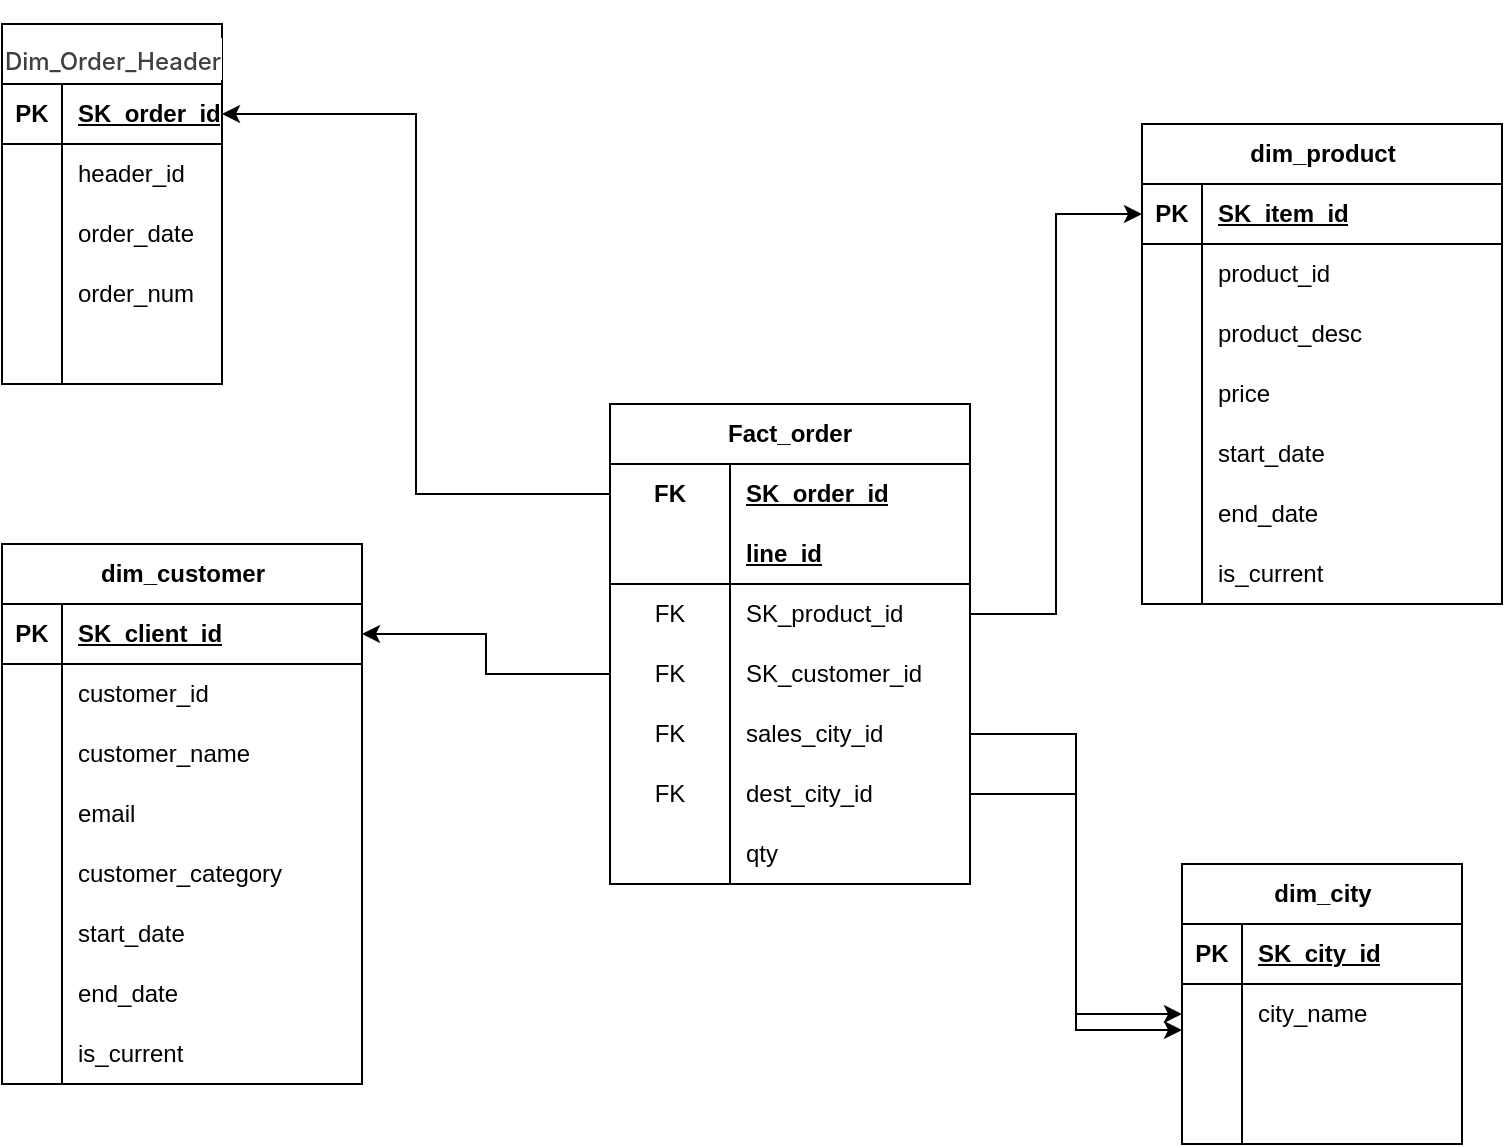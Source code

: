 <mxfile version="12.2.4" pages="1"><diagram name="Страница — 1" id="GwNbMa41fk0wD6k70dL-"><mxGraphModel dx="270" dy="273" grid="1" gridSize="10" guides="1" tooltips="1" connect="1" arrows="1" fold="1" page="1" pageScale="1" pageWidth="827" pageHeight="1169" math="0" shadow="0"><root><mxCell id="0"/><mxCell id="1" parent="0"/><mxCell id="CSHUo9KQhgvjponi_4F3-14" value="&lt;h3 style=&quot;font-weight: 500; line-height: 1.5; margin: 18.288px 0px 13.716px; color: rgb(64, 64, 64); font-family: quote-cjk-patch, Inter, system-ui, -apple-system, BlinkMacSystemFont, &amp;quot;Segoe UI&amp;quot;, Roboto, &amp;quot;Noto Sans&amp;quot;, Ubuntu, Cantarell, &amp;quot;Helvetica Neue&amp;quot;, Oxygen, &amp;quot;Open Sans&amp;quot;, sans-serif; text-align: start; text-wrap-mode: wrap; background-color: rgb(255, 255, 255);&quot;&gt;&lt;font style=&quot;font-size: 12px;&quot;&gt;Dim_Order_Header&lt;/font&gt;&lt;/h3&gt;" style="shape=table;startSize=30;container=1;collapsible=1;childLayout=tableLayout;fixedRows=1;rowLines=0;fontStyle=1;align=center;resizeLast=1;html=1;" parent="1" vertex="1"><mxGeometry x="20" y="20" width="110" height="180" as="geometry"/></mxCell><mxCell id="CSHUo9KQhgvjponi_4F3-15" value="" style="shape=tableRow;horizontal=0;startSize=0;swimlaneHead=0;swimlaneBody=0;fillColor=none;collapsible=0;dropTarget=0;points=[[0,0.5],[1,0.5]];portConstraint=eastwest;top=0;left=0;right=0;bottom=1;" parent="CSHUo9KQhgvjponi_4F3-14" vertex="1"><mxGeometry y="30" width="110" height="30" as="geometry"/></mxCell><mxCell id="CSHUo9KQhgvjponi_4F3-16" value="PK" style="shape=partialRectangle;connectable=0;fillColor=none;top=0;left=0;bottom=0;right=0;fontStyle=1;overflow=hidden;whiteSpace=wrap;html=1;" parent="CSHUo9KQhgvjponi_4F3-15" vertex="1"><mxGeometry width="30" height="30" as="geometry"><mxRectangle width="30" height="30" as="alternateBounds"/></mxGeometry></mxCell><mxCell id="CSHUo9KQhgvjponi_4F3-17" value="SK_order_id" style="shape=partialRectangle;connectable=0;fillColor=none;top=0;left=0;bottom=0;right=0;align=left;spacingLeft=6;fontStyle=5;overflow=hidden;whiteSpace=wrap;html=1;" parent="CSHUo9KQhgvjponi_4F3-15" vertex="1"><mxGeometry x="30" width="80" height="30" as="geometry"><mxRectangle width="80" height="30" as="alternateBounds"/></mxGeometry></mxCell><mxCell id="CSHUo9KQhgvjponi_4F3-18" value="" style="shape=tableRow;horizontal=0;startSize=0;swimlaneHead=0;swimlaneBody=0;fillColor=none;collapsible=0;dropTarget=0;points=[[0,0.5],[1,0.5]];portConstraint=eastwest;top=0;left=0;right=0;bottom=0;" parent="CSHUo9KQhgvjponi_4F3-14" vertex="1"><mxGeometry y="60" width="110" height="30" as="geometry"/></mxCell><mxCell id="CSHUo9KQhgvjponi_4F3-19" value="" style="shape=partialRectangle;connectable=0;fillColor=none;top=0;left=0;bottom=0;right=0;editable=1;overflow=hidden;whiteSpace=wrap;html=1;" parent="CSHUo9KQhgvjponi_4F3-18" vertex="1"><mxGeometry width="30" height="30" as="geometry"><mxRectangle width="30" height="30" as="alternateBounds"/></mxGeometry></mxCell><mxCell id="CSHUo9KQhgvjponi_4F3-20" value="header_id" style="shape=partialRectangle;connectable=0;fillColor=none;top=0;left=0;bottom=0;right=0;align=left;spacingLeft=6;overflow=hidden;whiteSpace=wrap;html=1;" parent="CSHUo9KQhgvjponi_4F3-18" vertex="1"><mxGeometry x="30" width="80" height="30" as="geometry"><mxRectangle width="80" height="30" as="alternateBounds"/></mxGeometry></mxCell><mxCell id="CSHUo9KQhgvjponi_4F3-21" value="" style="shape=tableRow;horizontal=0;startSize=0;swimlaneHead=0;swimlaneBody=0;fillColor=none;collapsible=0;dropTarget=0;points=[[0,0.5],[1,0.5]];portConstraint=eastwest;top=0;left=0;right=0;bottom=0;" parent="CSHUo9KQhgvjponi_4F3-14" vertex="1"><mxGeometry y="90" width="110" height="30" as="geometry"/></mxCell><mxCell id="CSHUo9KQhgvjponi_4F3-22" value="" style="shape=partialRectangle;connectable=0;fillColor=none;top=0;left=0;bottom=0;right=0;editable=1;overflow=hidden;whiteSpace=wrap;html=1;" parent="CSHUo9KQhgvjponi_4F3-21" vertex="1"><mxGeometry width="30" height="30" as="geometry"><mxRectangle width="30" height="30" as="alternateBounds"/></mxGeometry></mxCell><mxCell id="CSHUo9KQhgvjponi_4F3-23" value="order_date" style="shape=partialRectangle;connectable=0;fillColor=none;top=0;left=0;bottom=0;right=0;align=left;spacingLeft=6;overflow=hidden;whiteSpace=wrap;html=1;" parent="CSHUo9KQhgvjponi_4F3-21" vertex="1"><mxGeometry x="30" width="80" height="30" as="geometry"><mxRectangle width="80" height="30" as="alternateBounds"/></mxGeometry></mxCell><mxCell id="CSHUo9KQhgvjponi_4F3-24" value="" style="shape=tableRow;horizontal=0;startSize=0;swimlaneHead=0;swimlaneBody=0;fillColor=none;collapsible=0;dropTarget=0;points=[[0,0.5],[1,0.5]];portConstraint=eastwest;top=0;left=0;right=0;bottom=0;" parent="CSHUo9KQhgvjponi_4F3-14" vertex="1"><mxGeometry y="120" width="110" height="30" as="geometry"/></mxCell><mxCell id="CSHUo9KQhgvjponi_4F3-25" value="" style="shape=partialRectangle;connectable=0;fillColor=none;top=0;left=0;bottom=0;right=0;editable=1;overflow=hidden;whiteSpace=wrap;html=1;" parent="CSHUo9KQhgvjponi_4F3-24" vertex="1"><mxGeometry width="30" height="30" as="geometry"><mxRectangle width="30" height="30" as="alternateBounds"/></mxGeometry></mxCell><mxCell id="CSHUo9KQhgvjponi_4F3-26" value="order_num" style="shape=partialRectangle;connectable=0;fillColor=none;top=0;left=0;bottom=0;right=0;align=left;spacingLeft=6;overflow=hidden;whiteSpace=wrap;html=1;" parent="CSHUo9KQhgvjponi_4F3-24" vertex="1"><mxGeometry x="30" width="80" height="30" as="geometry"><mxRectangle width="80" height="30" as="alternateBounds"/></mxGeometry></mxCell><mxCell id="CSHUo9KQhgvjponi_4F3-79" value="" style="shape=tableRow;horizontal=0;startSize=0;swimlaneHead=0;swimlaneBody=0;fillColor=none;collapsible=0;dropTarget=0;points=[[0,0.5],[1,0.5]];portConstraint=eastwest;top=0;left=0;right=0;bottom=0;" parent="CSHUo9KQhgvjponi_4F3-14" vertex="1"><mxGeometry y="150" width="110" height="30" as="geometry"/></mxCell><mxCell id="CSHUo9KQhgvjponi_4F3-80" value="" style="shape=partialRectangle;connectable=0;fillColor=none;top=0;left=0;bottom=0;right=0;editable=1;overflow=hidden;whiteSpace=wrap;html=1;" parent="CSHUo9KQhgvjponi_4F3-79" vertex="1"><mxGeometry width="30" height="30" as="geometry"><mxRectangle width="30" height="30" as="alternateBounds"/></mxGeometry></mxCell><mxCell id="CSHUo9KQhgvjponi_4F3-81" value="" style="shape=partialRectangle;connectable=0;fillColor=none;top=0;left=0;bottom=0;right=0;align=left;spacingLeft=6;overflow=hidden;whiteSpace=wrap;html=1;" parent="CSHUo9KQhgvjponi_4F3-79" vertex="1"><mxGeometry x="30" width="80" height="30" as="geometry"><mxRectangle width="80" height="30" as="alternateBounds"/></mxGeometry></mxCell><mxCell id="CSHUo9KQhgvjponi_4F3-53" value="dim_city" style="shape=table;startSize=30;container=1;collapsible=1;childLayout=tableLayout;fixedRows=1;rowLines=0;fontStyle=1;align=center;resizeLast=1;html=1;" parent="1" vertex="1"><mxGeometry x="610" y="440" width="140" height="140" as="geometry"/></mxCell><mxCell id="CSHUo9KQhgvjponi_4F3-54" value="" style="shape=tableRow;horizontal=0;startSize=0;swimlaneHead=0;swimlaneBody=0;fillColor=none;collapsible=0;dropTarget=0;points=[[0,0.5],[1,0.5]];portConstraint=eastwest;top=0;left=0;right=0;bottom=1;" parent="CSHUo9KQhgvjponi_4F3-53" vertex="1"><mxGeometry y="30" width="140" height="30" as="geometry"/></mxCell><mxCell id="CSHUo9KQhgvjponi_4F3-55" value="PK" style="shape=partialRectangle;connectable=0;fillColor=none;top=0;left=0;bottom=0;right=0;fontStyle=1;overflow=hidden;whiteSpace=wrap;html=1;" parent="CSHUo9KQhgvjponi_4F3-54" vertex="1"><mxGeometry width="30" height="30" as="geometry"><mxRectangle width="30" height="30" as="alternateBounds"/></mxGeometry></mxCell><mxCell id="CSHUo9KQhgvjponi_4F3-56" value="SK_city_id" style="shape=partialRectangle;connectable=0;fillColor=none;top=0;left=0;bottom=0;right=0;align=left;spacingLeft=6;fontStyle=5;overflow=hidden;whiteSpace=wrap;html=1;" parent="CSHUo9KQhgvjponi_4F3-54" vertex="1"><mxGeometry x="30" width="110" height="30" as="geometry"><mxRectangle width="110" height="30" as="alternateBounds"/></mxGeometry></mxCell><mxCell id="CSHUo9KQhgvjponi_4F3-57" value="" style="shape=tableRow;horizontal=0;startSize=0;swimlaneHead=0;swimlaneBody=0;fillColor=none;collapsible=0;dropTarget=0;points=[[0,0.5],[1,0.5]];portConstraint=eastwest;top=0;left=0;right=0;bottom=0;" parent="CSHUo9KQhgvjponi_4F3-53" vertex="1"><mxGeometry y="60" width="140" height="30" as="geometry"/></mxCell><mxCell id="CSHUo9KQhgvjponi_4F3-58" value="" style="shape=partialRectangle;connectable=0;fillColor=none;top=0;left=0;bottom=0;right=0;editable=1;overflow=hidden;whiteSpace=wrap;html=1;" parent="CSHUo9KQhgvjponi_4F3-57" vertex="1"><mxGeometry width="30" height="30" as="geometry"><mxRectangle width="30" height="30" as="alternateBounds"/></mxGeometry></mxCell><mxCell id="CSHUo9KQhgvjponi_4F3-59" value="city_name" style="shape=partialRectangle;connectable=0;fillColor=none;top=0;left=0;bottom=0;right=0;align=left;spacingLeft=6;overflow=hidden;whiteSpace=wrap;html=1;" parent="CSHUo9KQhgvjponi_4F3-57" vertex="1"><mxGeometry x="30" width="110" height="30" as="geometry"><mxRectangle width="110" height="30" as="alternateBounds"/></mxGeometry></mxCell><mxCell id="CSHUo9KQhgvjponi_4F3-60" value="" style="shape=tableRow;horizontal=0;startSize=0;swimlaneHead=0;swimlaneBody=0;fillColor=none;collapsible=0;dropTarget=0;points=[[0,0.5],[1,0.5]];portConstraint=eastwest;top=0;left=0;right=0;bottom=0;" parent="CSHUo9KQhgvjponi_4F3-53" vertex="1"><mxGeometry y="90" width="140" height="30" as="geometry"/></mxCell><mxCell id="CSHUo9KQhgvjponi_4F3-61" value="" style="shape=partialRectangle;connectable=0;fillColor=none;top=0;left=0;bottom=0;right=0;editable=1;overflow=hidden;whiteSpace=wrap;html=1;" parent="CSHUo9KQhgvjponi_4F3-60" vertex="1"><mxGeometry width="30" height="30" as="geometry"><mxRectangle width="30" height="30" as="alternateBounds"/></mxGeometry></mxCell><mxCell id="CSHUo9KQhgvjponi_4F3-62" value="" style="shape=partialRectangle;connectable=0;fillColor=none;top=0;left=0;bottom=0;right=0;align=left;spacingLeft=6;overflow=hidden;whiteSpace=wrap;html=1;" parent="CSHUo9KQhgvjponi_4F3-60" vertex="1"><mxGeometry x="30" width="110" height="30" as="geometry"><mxRectangle width="110" height="30" as="alternateBounds"/></mxGeometry></mxCell><mxCell id="CSHUo9KQhgvjponi_4F3-63" value="" style="shape=tableRow;horizontal=0;startSize=0;swimlaneHead=0;swimlaneBody=0;fillColor=none;collapsible=0;dropTarget=0;points=[[0,0.5],[1,0.5]];portConstraint=eastwest;top=0;left=0;right=0;bottom=0;" parent="CSHUo9KQhgvjponi_4F3-53" vertex="1"><mxGeometry y="120" width="140" height="20" as="geometry"/></mxCell><mxCell id="CSHUo9KQhgvjponi_4F3-64" value="" style="shape=partialRectangle;connectable=0;fillColor=none;top=0;left=0;bottom=0;right=0;editable=1;overflow=hidden;whiteSpace=wrap;html=1;" parent="CSHUo9KQhgvjponi_4F3-63" vertex="1"><mxGeometry width="30" height="20" as="geometry"><mxRectangle width="30" height="20" as="alternateBounds"/></mxGeometry></mxCell><mxCell id="CSHUo9KQhgvjponi_4F3-65" value="" style="shape=partialRectangle;connectable=0;fillColor=none;top=0;left=0;bottom=0;right=0;align=left;spacingLeft=6;overflow=hidden;whiteSpace=wrap;html=1;" parent="CSHUo9KQhgvjponi_4F3-63" vertex="1"><mxGeometry x="30" width="110" height="20" as="geometry"><mxRectangle width="110" height="20" as="alternateBounds"/></mxGeometry></mxCell><mxCell id="CSHUo9KQhgvjponi_4F3-66" value="dim_customer" style="shape=table;startSize=30;container=1;collapsible=1;childLayout=tableLayout;fixedRows=1;rowLines=0;fontStyle=1;align=center;resizeLast=1;html=1;" parent="1" vertex="1"><mxGeometry x="20" y="280" width="180" height="270" as="geometry"/></mxCell><mxCell id="CSHUo9KQhgvjponi_4F3-67" value="" style="shape=tableRow;horizontal=0;startSize=0;swimlaneHead=0;swimlaneBody=0;fillColor=none;collapsible=0;dropTarget=0;points=[[0,0.5],[1,0.5]];portConstraint=eastwest;top=0;left=0;right=0;bottom=1;" parent="CSHUo9KQhgvjponi_4F3-66" vertex="1"><mxGeometry y="30" width="180" height="30" as="geometry"/></mxCell><mxCell id="CSHUo9KQhgvjponi_4F3-68" value="PK" style="shape=partialRectangle;connectable=0;fillColor=none;top=0;left=0;bottom=0;right=0;fontStyle=1;overflow=hidden;whiteSpace=wrap;html=1;" parent="CSHUo9KQhgvjponi_4F3-67" vertex="1"><mxGeometry width="30" height="30" as="geometry"><mxRectangle width="30" height="30" as="alternateBounds"/></mxGeometry></mxCell><mxCell id="CSHUo9KQhgvjponi_4F3-69" value="SK_client_id" style="shape=partialRectangle;connectable=0;fillColor=none;top=0;left=0;bottom=0;right=0;align=left;spacingLeft=6;fontStyle=5;overflow=hidden;whiteSpace=wrap;html=1;" parent="CSHUo9KQhgvjponi_4F3-67" vertex="1"><mxGeometry x="30" width="150" height="30" as="geometry"><mxRectangle width="150" height="30" as="alternateBounds"/></mxGeometry></mxCell><mxCell id="CSHUo9KQhgvjponi_4F3-70" value="" style="shape=tableRow;horizontal=0;startSize=0;swimlaneHead=0;swimlaneBody=0;fillColor=none;collapsible=0;dropTarget=0;points=[[0,0.5],[1,0.5]];portConstraint=eastwest;top=0;left=0;right=0;bottom=0;" parent="CSHUo9KQhgvjponi_4F3-66" vertex="1"><mxGeometry y="60" width="180" height="30" as="geometry"/></mxCell><mxCell id="CSHUo9KQhgvjponi_4F3-71" value="" style="shape=partialRectangle;connectable=0;fillColor=none;top=0;left=0;bottom=0;right=0;editable=1;overflow=hidden;whiteSpace=wrap;html=1;" parent="CSHUo9KQhgvjponi_4F3-70" vertex="1"><mxGeometry width="30" height="30" as="geometry"><mxRectangle width="30" height="30" as="alternateBounds"/></mxGeometry></mxCell><mxCell id="CSHUo9KQhgvjponi_4F3-72" value="customer_id" style="shape=partialRectangle;connectable=0;fillColor=none;top=0;left=0;bottom=0;right=0;align=left;spacingLeft=6;overflow=hidden;whiteSpace=wrap;html=1;" parent="CSHUo9KQhgvjponi_4F3-70" vertex="1"><mxGeometry x="30" width="150" height="30" as="geometry"><mxRectangle width="150" height="30" as="alternateBounds"/></mxGeometry></mxCell><mxCell id="CSHUo9KQhgvjponi_4F3-73" value="" style="shape=tableRow;horizontal=0;startSize=0;swimlaneHead=0;swimlaneBody=0;fillColor=none;collapsible=0;dropTarget=0;points=[[0,0.5],[1,0.5]];portConstraint=eastwest;top=0;left=0;right=0;bottom=0;" parent="CSHUo9KQhgvjponi_4F3-66" vertex="1"><mxGeometry y="90" width="180" height="30" as="geometry"/></mxCell><mxCell id="CSHUo9KQhgvjponi_4F3-74" value="" style="shape=partialRectangle;connectable=0;fillColor=none;top=0;left=0;bottom=0;right=0;editable=1;overflow=hidden;whiteSpace=wrap;html=1;" parent="CSHUo9KQhgvjponi_4F3-73" vertex="1"><mxGeometry width="30" height="30" as="geometry"><mxRectangle width="30" height="30" as="alternateBounds"/></mxGeometry></mxCell><mxCell id="CSHUo9KQhgvjponi_4F3-75" value="customer_name" style="shape=partialRectangle;connectable=0;fillColor=none;top=0;left=0;bottom=0;right=0;align=left;spacingLeft=6;overflow=hidden;whiteSpace=wrap;html=1;" parent="CSHUo9KQhgvjponi_4F3-73" vertex="1"><mxGeometry x="30" width="150" height="30" as="geometry"><mxRectangle width="150" height="30" as="alternateBounds"/></mxGeometry></mxCell><mxCell id="CSHUo9KQhgvjponi_4F3-76" value="" style="shape=tableRow;horizontal=0;startSize=0;swimlaneHead=0;swimlaneBody=0;fillColor=none;collapsible=0;dropTarget=0;points=[[0,0.5],[1,0.5]];portConstraint=eastwest;top=0;left=0;right=0;bottom=0;" parent="CSHUo9KQhgvjponi_4F3-66" vertex="1"><mxGeometry y="120" width="180" height="30" as="geometry"/></mxCell><mxCell id="CSHUo9KQhgvjponi_4F3-77" value="" style="shape=partialRectangle;connectable=0;fillColor=none;top=0;left=0;bottom=0;right=0;editable=1;overflow=hidden;whiteSpace=wrap;html=1;" parent="CSHUo9KQhgvjponi_4F3-76" vertex="1"><mxGeometry width="30" height="30" as="geometry"><mxRectangle width="30" height="30" as="alternateBounds"/></mxGeometry></mxCell><mxCell id="CSHUo9KQhgvjponi_4F3-78" value="email" style="shape=partialRectangle;connectable=0;fillColor=none;top=0;left=0;bottom=0;right=0;align=left;spacingLeft=6;overflow=hidden;whiteSpace=wrap;html=1;" parent="CSHUo9KQhgvjponi_4F3-76" vertex="1"><mxGeometry x="30" width="150" height="30" as="geometry"><mxRectangle width="150" height="30" as="alternateBounds"/></mxGeometry></mxCell><mxCell id="CSHUo9KQhgvjponi_4F3-86" value="" style="shape=tableRow;horizontal=0;startSize=0;swimlaneHead=0;swimlaneBody=0;fillColor=none;collapsible=0;dropTarget=0;points=[[0,0.5],[1,0.5]];portConstraint=eastwest;top=0;left=0;right=0;bottom=0;" parent="CSHUo9KQhgvjponi_4F3-66" vertex="1"><mxGeometry y="150" width="180" height="30" as="geometry"/></mxCell><mxCell id="CSHUo9KQhgvjponi_4F3-87" value="" style="shape=partialRectangle;connectable=0;fillColor=none;top=0;left=0;bottom=0;right=0;editable=1;overflow=hidden;whiteSpace=wrap;html=1;" parent="CSHUo9KQhgvjponi_4F3-86" vertex="1"><mxGeometry width="30" height="30" as="geometry"><mxRectangle width="30" height="30" as="alternateBounds"/></mxGeometry></mxCell><mxCell id="CSHUo9KQhgvjponi_4F3-88" value="customer_category" style="shape=partialRectangle;connectable=0;fillColor=none;top=0;left=0;bottom=0;right=0;align=left;spacingLeft=6;overflow=hidden;whiteSpace=wrap;html=1;" parent="CSHUo9KQhgvjponi_4F3-86" vertex="1"><mxGeometry x="30" width="150" height="30" as="geometry"><mxRectangle width="150" height="30" as="alternateBounds"/></mxGeometry></mxCell><mxCell id="CSHUo9KQhgvjponi_4F3-89" value="" style="shape=tableRow;horizontal=0;startSize=0;swimlaneHead=0;swimlaneBody=0;fillColor=none;collapsible=0;dropTarget=0;points=[[0,0.5],[1,0.5]];portConstraint=eastwest;top=0;left=0;right=0;bottom=0;" parent="CSHUo9KQhgvjponi_4F3-66" vertex="1"><mxGeometry y="180" width="180" height="30" as="geometry"/></mxCell><mxCell id="CSHUo9KQhgvjponi_4F3-90" value="" style="shape=partialRectangle;connectable=0;fillColor=none;top=0;left=0;bottom=0;right=0;editable=1;overflow=hidden;whiteSpace=wrap;html=1;" parent="CSHUo9KQhgvjponi_4F3-89" vertex="1"><mxGeometry width="30" height="30" as="geometry"><mxRectangle width="30" height="30" as="alternateBounds"/></mxGeometry></mxCell><mxCell id="CSHUo9KQhgvjponi_4F3-91" value="start_date" style="shape=partialRectangle;connectable=0;fillColor=none;top=0;left=0;bottom=0;right=0;align=left;spacingLeft=6;overflow=hidden;whiteSpace=wrap;html=1;" parent="CSHUo9KQhgvjponi_4F3-89" vertex="1"><mxGeometry x="30" width="150" height="30" as="geometry"><mxRectangle width="150" height="30" as="alternateBounds"/></mxGeometry></mxCell><mxCell id="CSHUo9KQhgvjponi_4F3-92" value="" style="shape=tableRow;horizontal=0;startSize=0;swimlaneHead=0;swimlaneBody=0;fillColor=none;collapsible=0;dropTarget=0;points=[[0,0.5],[1,0.5]];portConstraint=eastwest;top=0;left=0;right=0;bottom=0;" parent="CSHUo9KQhgvjponi_4F3-66" vertex="1"><mxGeometry y="210" width="180" height="30" as="geometry"/></mxCell><mxCell id="CSHUo9KQhgvjponi_4F3-93" value="" style="shape=partialRectangle;connectable=0;fillColor=none;top=0;left=0;bottom=0;right=0;editable=1;overflow=hidden;whiteSpace=wrap;html=1;" parent="CSHUo9KQhgvjponi_4F3-92" vertex="1"><mxGeometry width="30" height="30" as="geometry"><mxRectangle width="30" height="30" as="alternateBounds"/></mxGeometry></mxCell><mxCell id="CSHUo9KQhgvjponi_4F3-94" value="end_date" style="shape=partialRectangle;connectable=0;fillColor=none;top=0;left=0;bottom=0;right=0;align=left;spacingLeft=6;overflow=hidden;whiteSpace=wrap;html=1;" parent="CSHUo9KQhgvjponi_4F3-92" vertex="1"><mxGeometry x="30" width="150" height="30" as="geometry"><mxRectangle width="150" height="30" as="alternateBounds"/></mxGeometry></mxCell><mxCell id="CSHUo9KQhgvjponi_4F3-98" value="" style="shape=tableRow;horizontal=0;startSize=0;swimlaneHead=0;swimlaneBody=0;fillColor=none;collapsible=0;dropTarget=0;points=[[0,0.5],[1,0.5]];portConstraint=eastwest;top=0;left=0;right=0;bottom=0;" parent="CSHUo9KQhgvjponi_4F3-66" vertex="1"><mxGeometry y="240" width="180" height="30" as="geometry"/></mxCell><mxCell id="CSHUo9KQhgvjponi_4F3-99" value="" style="shape=partialRectangle;connectable=0;fillColor=none;top=0;left=0;bottom=0;right=0;editable=1;overflow=hidden;whiteSpace=wrap;html=1;" parent="CSHUo9KQhgvjponi_4F3-98" vertex="1"><mxGeometry width="30" height="30" as="geometry"><mxRectangle width="30" height="30" as="alternateBounds"/></mxGeometry></mxCell><mxCell id="CSHUo9KQhgvjponi_4F3-100" value="is_current" style="shape=partialRectangle;connectable=0;fillColor=none;top=0;left=0;bottom=0;right=0;align=left;spacingLeft=6;overflow=hidden;whiteSpace=wrap;html=1;" parent="CSHUo9KQhgvjponi_4F3-98" vertex="1"><mxGeometry x="30" width="150" height="30" as="geometry"><mxRectangle width="150" height="30" as="alternateBounds"/></mxGeometry></mxCell><mxCell id="CSHUo9KQhgvjponi_4F3-104" value="Fact_order" style="shape=table;startSize=30;container=1;collapsible=1;childLayout=tableLayout;fixedRows=1;rowLines=0;fontStyle=1;align=center;resizeLast=1;html=1;whiteSpace=wrap;" parent="1" vertex="1"><mxGeometry x="324" y="210" width="180" height="240" as="geometry"/></mxCell><mxCell id="CSHUo9KQhgvjponi_4F3-105" value="" style="shape=tableRow;horizontal=0;startSize=0;swimlaneHead=0;swimlaneBody=0;fillColor=none;collapsible=0;dropTarget=0;points=[[0,0.5],[1,0.5]];portConstraint=eastwest;top=0;left=0;right=0;bottom=0;html=1;" parent="CSHUo9KQhgvjponi_4F3-104" vertex="1"><mxGeometry y="30" width="180" height="30" as="geometry"/></mxCell><mxCell id="CSHUo9KQhgvjponi_4F3-106" value="FK" style="shape=partialRectangle;connectable=0;fillColor=none;top=0;left=0;bottom=0;right=0;fontStyle=1;overflow=hidden;html=1;whiteSpace=wrap;" parent="CSHUo9KQhgvjponi_4F3-105" vertex="1"><mxGeometry width="60" height="30" as="geometry"><mxRectangle width="60" height="30" as="alternateBounds"/></mxGeometry></mxCell><mxCell id="CSHUo9KQhgvjponi_4F3-107" value="SK_order_id" style="shape=partialRectangle;connectable=0;fillColor=none;top=0;left=0;bottom=0;right=0;align=left;spacingLeft=6;fontStyle=5;overflow=hidden;html=1;whiteSpace=wrap;" parent="CSHUo9KQhgvjponi_4F3-105" vertex="1"><mxGeometry x="60" width="120" height="30" as="geometry"><mxRectangle width="120" height="30" as="alternateBounds"/></mxGeometry></mxCell><mxCell id="CSHUo9KQhgvjponi_4F3-108" value="" style="shape=tableRow;horizontal=0;startSize=0;swimlaneHead=0;swimlaneBody=0;fillColor=none;collapsible=0;dropTarget=0;points=[[0,0.5],[1,0.5]];portConstraint=eastwest;top=0;left=0;right=0;bottom=1;html=1;" parent="CSHUo9KQhgvjponi_4F3-104" vertex="1"><mxGeometry y="60" width="180" height="30" as="geometry"/></mxCell><mxCell id="CSHUo9KQhgvjponi_4F3-109" value="" style="shape=partialRectangle;connectable=0;fillColor=none;top=0;left=0;bottom=0;right=0;fontStyle=1;overflow=hidden;html=1;whiteSpace=wrap;" parent="CSHUo9KQhgvjponi_4F3-108" vertex="1"><mxGeometry width="60" height="30" as="geometry"><mxRectangle width="60" height="30" as="alternateBounds"/></mxGeometry></mxCell><mxCell id="CSHUo9KQhgvjponi_4F3-110" value="line_id" style="shape=partialRectangle;connectable=0;fillColor=none;top=0;left=0;bottom=0;right=0;align=left;spacingLeft=6;fontStyle=5;overflow=hidden;html=1;whiteSpace=wrap;" parent="CSHUo9KQhgvjponi_4F3-108" vertex="1"><mxGeometry x="60" width="120" height="30" as="geometry"><mxRectangle width="120" height="30" as="alternateBounds"/></mxGeometry></mxCell><mxCell id="CSHUo9KQhgvjponi_4F3-111" value="" style="shape=tableRow;horizontal=0;startSize=0;swimlaneHead=0;swimlaneBody=0;fillColor=none;collapsible=0;dropTarget=0;points=[[0,0.5],[1,0.5]];portConstraint=eastwest;top=0;left=0;right=0;bottom=0;html=1;" parent="CSHUo9KQhgvjponi_4F3-104" vertex="1"><mxGeometry y="90" width="180" height="30" as="geometry"/></mxCell><mxCell id="CSHUo9KQhgvjponi_4F3-112" value="FK" style="shape=partialRectangle;connectable=0;fillColor=none;top=0;left=0;bottom=0;right=0;editable=1;overflow=hidden;html=1;whiteSpace=wrap;" parent="CSHUo9KQhgvjponi_4F3-111" vertex="1"><mxGeometry width="60" height="30" as="geometry"><mxRectangle width="60" height="30" as="alternateBounds"/></mxGeometry></mxCell><mxCell id="CSHUo9KQhgvjponi_4F3-113" value="SK_product_id" style="shape=partialRectangle;connectable=0;fillColor=none;top=0;left=0;bottom=0;right=0;align=left;spacingLeft=6;overflow=hidden;html=1;whiteSpace=wrap;" parent="CSHUo9KQhgvjponi_4F3-111" vertex="1"><mxGeometry x="60" width="120" height="30" as="geometry"><mxRectangle width="120" height="30" as="alternateBounds"/></mxGeometry></mxCell><mxCell id="CSHUo9KQhgvjponi_4F3-114" value="" style="shape=tableRow;horizontal=0;startSize=0;swimlaneHead=0;swimlaneBody=0;fillColor=none;collapsible=0;dropTarget=0;points=[[0,0.5],[1,0.5]];portConstraint=eastwest;top=0;left=0;right=0;bottom=0;html=1;" parent="CSHUo9KQhgvjponi_4F3-104" vertex="1"><mxGeometry y="120" width="180" height="30" as="geometry"/></mxCell><mxCell id="CSHUo9KQhgvjponi_4F3-115" value="FK" style="shape=partialRectangle;connectable=0;fillColor=none;top=0;left=0;bottom=0;right=0;editable=1;overflow=hidden;html=1;whiteSpace=wrap;" parent="CSHUo9KQhgvjponi_4F3-114" vertex="1"><mxGeometry width="60" height="30" as="geometry"><mxRectangle width="60" height="30" as="alternateBounds"/></mxGeometry></mxCell><mxCell id="CSHUo9KQhgvjponi_4F3-116" value="SK_customer_id" style="shape=partialRectangle;connectable=0;fillColor=none;top=0;left=0;bottom=0;right=0;align=left;spacingLeft=6;overflow=hidden;html=1;whiteSpace=wrap;" parent="CSHUo9KQhgvjponi_4F3-114" vertex="1"><mxGeometry x="60" width="120" height="30" as="geometry"><mxRectangle width="120" height="30" as="alternateBounds"/></mxGeometry></mxCell><mxCell id="CSHUo9KQhgvjponi_4F3-117" value="" style="shape=tableRow;horizontal=0;startSize=0;swimlaneHead=0;swimlaneBody=0;fillColor=none;collapsible=0;dropTarget=0;points=[[0,0.5],[1,0.5]];portConstraint=eastwest;top=0;left=0;right=0;bottom=0;html=1;" parent="CSHUo9KQhgvjponi_4F3-104" vertex="1"><mxGeometry y="150" width="180" height="30" as="geometry"/></mxCell><mxCell id="CSHUo9KQhgvjponi_4F3-118" value="FK" style="shape=partialRectangle;connectable=0;fillColor=none;top=0;left=0;bottom=0;right=0;editable=1;overflow=hidden;html=1;whiteSpace=wrap;" parent="CSHUo9KQhgvjponi_4F3-117" vertex="1"><mxGeometry width="60" height="30" as="geometry"><mxRectangle width="60" height="30" as="alternateBounds"/></mxGeometry></mxCell><mxCell id="CSHUo9KQhgvjponi_4F3-119" value="sales_city_id" style="shape=partialRectangle;connectable=0;fillColor=none;top=0;left=0;bottom=0;right=0;align=left;spacingLeft=6;overflow=hidden;html=1;whiteSpace=wrap;" parent="CSHUo9KQhgvjponi_4F3-117" vertex="1"><mxGeometry x="60" width="120" height="30" as="geometry"><mxRectangle width="120" height="30" as="alternateBounds"/></mxGeometry></mxCell><mxCell id="CSHUo9KQhgvjponi_4F3-136" value="" style="shape=tableRow;horizontal=0;startSize=0;swimlaneHead=0;swimlaneBody=0;fillColor=none;collapsible=0;dropTarget=0;points=[[0,0.5],[1,0.5]];portConstraint=eastwest;top=0;left=0;right=0;bottom=0;html=1;" parent="CSHUo9KQhgvjponi_4F3-104" vertex="1"><mxGeometry y="180" width="180" height="30" as="geometry"/></mxCell><mxCell id="CSHUo9KQhgvjponi_4F3-137" value="FK" style="shape=partialRectangle;connectable=0;fillColor=none;top=0;left=0;bottom=0;right=0;editable=1;overflow=hidden;html=1;whiteSpace=wrap;" parent="CSHUo9KQhgvjponi_4F3-136" vertex="1"><mxGeometry width="60" height="30" as="geometry"><mxRectangle width="60" height="30" as="alternateBounds"/></mxGeometry></mxCell><mxCell id="CSHUo9KQhgvjponi_4F3-138" value="dest_city_id" style="shape=partialRectangle;connectable=0;fillColor=none;top=0;left=0;bottom=0;right=0;align=left;spacingLeft=6;overflow=hidden;html=1;whiteSpace=wrap;" parent="CSHUo9KQhgvjponi_4F3-136" vertex="1"><mxGeometry x="60" width="120" height="30" as="geometry"><mxRectangle width="120" height="30" as="alternateBounds"/></mxGeometry></mxCell><mxCell id="CSHUo9KQhgvjponi_4F3-139" value="" style="shape=tableRow;horizontal=0;startSize=0;swimlaneHead=0;swimlaneBody=0;fillColor=none;collapsible=0;dropTarget=0;points=[[0,0.5],[1,0.5]];portConstraint=eastwest;top=0;left=0;right=0;bottom=0;html=1;" parent="CSHUo9KQhgvjponi_4F3-104" vertex="1"><mxGeometry y="210" width="180" height="30" as="geometry"/></mxCell><mxCell id="CSHUo9KQhgvjponi_4F3-140" value="" style="shape=partialRectangle;connectable=0;fillColor=none;top=0;left=0;bottom=0;right=0;editable=1;overflow=hidden;html=1;whiteSpace=wrap;" parent="CSHUo9KQhgvjponi_4F3-139" vertex="1"><mxGeometry width="60" height="30" as="geometry"><mxRectangle width="60" height="30" as="alternateBounds"/></mxGeometry></mxCell><mxCell id="CSHUo9KQhgvjponi_4F3-141" value="qty" style="shape=partialRectangle;connectable=0;fillColor=none;top=0;left=0;bottom=0;right=0;align=left;spacingLeft=6;overflow=hidden;html=1;whiteSpace=wrap;" parent="CSHUo9KQhgvjponi_4F3-139" vertex="1"><mxGeometry x="60" width="120" height="30" as="geometry"><mxRectangle width="120" height="30" as="alternateBounds"/></mxGeometry></mxCell><mxCell id="CSHUo9KQhgvjponi_4F3-40" value="dim_product" style="shape=table;startSize=30;container=1;collapsible=1;childLayout=tableLayout;fixedRows=1;rowLines=0;fontStyle=1;align=center;resizeLast=1;html=1;" parent="1" vertex="1"><mxGeometry x="590" y="70" width="180" height="240" as="geometry"/></mxCell><mxCell id="CSHUo9KQhgvjponi_4F3-41" value="" style="shape=tableRow;horizontal=0;startSize=0;swimlaneHead=0;swimlaneBody=0;fillColor=none;collapsible=0;dropTarget=0;points=[[0,0.5],[1,0.5]];portConstraint=eastwest;top=0;left=0;right=0;bottom=1;" parent="CSHUo9KQhgvjponi_4F3-40" vertex="1"><mxGeometry y="30" width="180" height="30" as="geometry"/></mxCell><mxCell id="CSHUo9KQhgvjponi_4F3-42" value="PK" style="shape=partialRectangle;connectable=0;fillColor=none;top=0;left=0;bottom=0;right=0;fontStyle=1;overflow=hidden;whiteSpace=wrap;html=1;" parent="CSHUo9KQhgvjponi_4F3-41" vertex="1"><mxGeometry width="30" height="30" as="geometry"><mxRectangle width="30" height="30" as="alternateBounds"/></mxGeometry></mxCell><mxCell id="CSHUo9KQhgvjponi_4F3-43" value="SK_item_id" style="shape=partialRectangle;connectable=0;fillColor=none;top=0;left=0;bottom=0;right=0;align=left;spacingLeft=6;fontStyle=5;overflow=hidden;whiteSpace=wrap;html=1;" parent="CSHUo9KQhgvjponi_4F3-41" vertex="1"><mxGeometry x="30" width="150" height="30" as="geometry"><mxRectangle width="150" height="30" as="alternateBounds"/></mxGeometry></mxCell><mxCell id="CSHUo9KQhgvjponi_4F3-44" value="" style="shape=tableRow;horizontal=0;startSize=0;swimlaneHead=0;swimlaneBody=0;fillColor=none;collapsible=0;dropTarget=0;points=[[0,0.5],[1,0.5]];portConstraint=eastwest;top=0;left=0;right=0;bottom=0;" parent="CSHUo9KQhgvjponi_4F3-40" vertex="1"><mxGeometry y="60" width="180" height="30" as="geometry"/></mxCell><mxCell id="CSHUo9KQhgvjponi_4F3-45" value="" style="shape=partialRectangle;connectable=0;fillColor=none;top=0;left=0;bottom=0;right=0;editable=1;overflow=hidden;whiteSpace=wrap;html=1;" parent="CSHUo9KQhgvjponi_4F3-44" vertex="1"><mxGeometry width="30" height="30" as="geometry"><mxRectangle width="30" height="30" as="alternateBounds"/></mxGeometry></mxCell><mxCell id="CSHUo9KQhgvjponi_4F3-46" value="product_id" style="shape=partialRectangle;connectable=0;fillColor=none;top=0;left=0;bottom=0;right=0;align=left;spacingLeft=6;overflow=hidden;whiteSpace=wrap;html=1;" parent="CSHUo9KQhgvjponi_4F3-44" vertex="1"><mxGeometry x="30" width="150" height="30" as="geometry"><mxRectangle width="150" height="30" as="alternateBounds"/></mxGeometry></mxCell><mxCell id="CSHUo9KQhgvjponi_4F3-47" value="" style="shape=tableRow;horizontal=0;startSize=0;swimlaneHead=0;swimlaneBody=0;fillColor=none;collapsible=0;dropTarget=0;points=[[0,0.5],[1,0.5]];portConstraint=eastwest;top=0;left=0;right=0;bottom=0;" parent="CSHUo9KQhgvjponi_4F3-40" vertex="1"><mxGeometry y="90" width="180" height="30" as="geometry"/></mxCell><mxCell id="CSHUo9KQhgvjponi_4F3-48" value="" style="shape=partialRectangle;connectable=0;fillColor=none;top=0;left=0;bottom=0;right=0;editable=1;overflow=hidden;whiteSpace=wrap;html=1;" parent="CSHUo9KQhgvjponi_4F3-47" vertex="1"><mxGeometry width="30" height="30" as="geometry"><mxRectangle width="30" height="30" as="alternateBounds"/></mxGeometry></mxCell><mxCell id="CSHUo9KQhgvjponi_4F3-49" value="product_desc" style="shape=partialRectangle;connectable=0;fillColor=none;top=0;left=0;bottom=0;right=0;align=left;spacingLeft=6;overflow=hidden;whiteSpace=wrap;html=1;" parent="CSHUo9KQhgvjponi_4F3-47" vertex="1"><mxGeometry x="30" width="150" height="30" as="geometry"><mxRectangle width="150" height="30" as="alternateBounds"/></mxGeometry></mxCell><mxCell id="CSHUo9KQhgvjponi_4F3-50" value="" style="shape=tableRow;horizontal=0;startSize=0;swimlaneHead=0;swimlaneBody=0;fillColor=none;collapsible=0;dropTarget=0;points=[[0,0.5],[1,0.5]];portConstraint=eastwest;top=0;left=0;right=0;bottom=0;" parent="CSHUo9KQhgvjponi_4F3-40" vertex="1"><mxGeometry y="120" width="180" height="30" as="geometry"/></mxCell><mxCell id="CSHUo9KQhgvjponi_4F3-51" value="" style="shape=partialRectangle;connectable=0;fillColor=none;top=0;left=0;bottom=0;right=0;editable=1;overflow=hidden;whiteSpace=wrap;html=1;" parent="CSHUo9KQhgvjponi_4F3-50" vertex="1"><mxGeometry width="30" height="30" as="geometry"><mxRectangle width="30" height="30" as="alternateBounds"/></mxGeometry></mxCell><mxCell id="CSHUo9KQhgvjponi_4F3-52" value="price" style="shape=partialRectangle;connectable=0;fillColor=none;top=0;left=0;bottom=0;right=0;align=left;spacingLeft=6;overflow=hidden;whiteSpace=wrap;html=1;" parent="CSHUo9KQhgvjponi_4F3-50" vertex="1"><mxGeometry x="30" width="150" height="30" as="geometry"><mxRectangle width="150" height="30" as="alternateBounds"/></mxGeometry></mxCell><mxCell id="CSHUo9KQhgvjponi_4F3-142" value="" style="shape=tableRow;horizontal=0;startSize=0;swimlaneHead=0;swimlaneBody=0;fillColor=none;collapsible=0;dropTarget=0;points=[[0,0.5],[1,0.5]];portConstraint=eastwest;top=0;left=0;right=0;bottom=0;" parent="CSHUo9KQhgvjponi_4F3-40" vertex="1"><mxGeometry y="150" width="180" height="30" as="geometry"/></mxCell><mxCell id="CSHUo9KQhgvjponi_4F3-143" value="" style="shape=partialRectangle;connectable=0;fillColor=none;top=0;left=0;bottom=0;right=0;editable=1;overflow=hidden;whiteSpace=wrap;html=1;" parent="CSHUo9KQhgvjponi_4F3-142" vertex="1"><mxGeometry width="30" height="30" as="geometry"><mxRectangle width="30" height="30" as="alternateBounds"/></mxGeometry></mxCell><mxCell id="CSHUo9KQhgvjponi_4F3-144" value="start_date" style="shape=partialRectangle;connectable=0;fillColor=none;top=0;left=0;bottom=0;right=0;align=left;spacingLeft=6;overflow=hidden;whiteSpace=wrap;html=1;" parent="CSHUo9KQhgvjponi_4F3-142" vertex="1"><mxGeometry x="30" width="150" height="30" as="geometry"><mxRectangle width="150" height="30" as="alternateBounds"/></mxGeometry></mxCell><mxCell id="CSHUo9KQhgvjponi_4F3-145" value="" style="shape=tableRow;horizontal=0;startSize=0;swimlaneHead=0;swimlaneBody=0;fillColor=none;collapsible=0;dropTarget=0;points=[[0,0.5],[1,0.5]];portConstraint=eastwest;top=0;left=0;right=0;bottom=0;" parent="CSHUo9KQhgvjponi_4F3-40" vertex="1"><mxGeometry y="180" width="180" height="30" as="geometry"/></mxCell><mxCell id="CSHUo9KQhgvjponi_4F3-146" value="" style="shape=partialRectangle;connectable=0;fillColor=none;top=0;left=0;bottom=0;right=0;editable=1;overflow=hidden;whiteSpace=wrap;html=1;" parent="CSHUo9KQhgvjponi_4F3-145" vertex="1"><mxGeometry width="30" height="30" as="geometry"><mxRectangle width="30" height="30" as="alternateBounds"/></mxGeometry></mxCell><mxCell id="CSHUo9KQhgvjponi_4F3-147" value="end_date" style="shape=partialRectangle;connectable=0;fillColor=none;top=0;left=0;bottom=0;right=0;align=left;spacingLeft=6;overflow=hidden;whiteSpace=wrap;html=1;" parent="CSHUo9KQhgvjponi_4F3-145" vertex="1"><mxGeometry x="30" width="150" height="30" as="geometry"><mxRectangle width="150" height="30" as="alternateBounds"/></mxGeometry></mxCell><mxCell id="CSHUo9KQhgvjponi_4F3-148" value="" style="shape=tableRow;horizontal=0;startSize=0;swimlaneHead=0;swimlaneBody=0;fillColor=none;collapsible=0;dropTarget=0;points=[[0,0.5],[1,0.5]];portConstraint=eastwest;top=0;left=0;right=0;bottom=0;" parent="CSHUo9KQhgvjponi_4F3-40" vertex="1"><mxGeometry y="210" width="180" height="30" as="geometry"/></mxCell><mxCell id="CSHUo9KQhgvjponi_4F3-149" value="" style="shape=partialRectangle;connectable=0;fillColor=none;top=0;left=0;bottom=0;right=0;editable=1;overflow=hidden;whiteSpace=wrap;html=1;" parent="CSHUo9KQhgvjponi_4F3-148" vertex="1"><mxGeometry width="30" height="30" as="geometry"><mxRectangle width="30" height="30" as="alternateBounds"/></mxGeometry></mxCell><mxCell id="CSHUo9KQhgvjponi_4F3-150" value="is_current" style="shape=partialRectangle;connectable=0;fillColor=none;top=0;left=0;bottom=0;right=0;align=left;spacingLeft=6;overflow=hidden;whiteSpace=wrap;html=1;" parent="CSHUo9KQhgvjponi_4F3-148" vertex="1"><mxGeometry x="30" width="150" height="30" as="geometry"><mxRectangle width="150" height="30" as="alternateBounds"/></mxGeometry></mxCell><mxCell id="CSHUo9KQhgvjponi_4F3-152" style="edgeStyle=orthogonalEdgeStyle;rounded=0;orthogonalLoop=1;jettySize=auto;html=1;exitX=0;exitY=0.5;exitDx=0;exitDy=0;entryX=1;entryY=0.5;entryDx=0;entryDy=0;" parent="1" source="CSHUo9KQhgvjponi_4F3-105" target="CSHUo9KQhgvjponi_4F3-15" edge="1"><mxGeometry relative="1" as="geometry"/></mxCell><mxCell id="CSHUo9KQhgvjponi_4F3-153" style="edgeStyle=orthogonalEdgeStyle;rounded=0;orthogonalLoop=1;jettySize=auto;html=1;exitX=0;exitY=0.5;exitDx=0;exitDy=0;entryX=1;entryY=0.5;entryDx=0;entryDy=0;" parent="1" source="CSHUo9KQhgvjponi_4F3-114" target="CSHUo9KQhgvjponi_4F3-67" edge="1"><mxGeometry relative="1" as="geometry"/></mxCell><mxCell id="CSHUo9KQhgvjponi_4F3-154" style="edgeStyle=orthogonalEdgeStyle;rounded=0;orthogonalLoop=1;jettySize=auto;html=1;exitX=1;exitY=0.5;exitDx=0;exitDy=0;entryX=0;entryY=0.5;entryDx=0;entryDy=0;" parent="1" source="CSHUo9KQhgvjponi_4F3-111" target="CSHUo9KQhgvjponi_4F3-41" edge="1"><mxGeometry relative="1" as="geometry"/></mxCell><mxCell id="CSHUo9KQhgvjponi_4F3-155" style="edgeStyle=orthogonalEdgeStyle;rounded=0;orthogonalLoop=1;jettySize=auto;html=1;exitX=1;exitY=0.5;exitDx=0;exitDy=0;entryX=0;entryY=0.5;entryDx=0;entryDy=0;" parent="1" source="CSHUo9KQhgvjponi_4F3-117" target="CSHUo9KQhgvjponi_4F3-57" edge="1"><mxGeometry relative="1" as="geometry"/></mxCell><mxCell id="CSHUo9KQhgvjponi_4F3-157" style="edgeStyle=orthogonalEdgeStyle;rounded=0;orthogonalLoop=1;jettySize=auto;html=1;exitX=1;exitY=0.5;exitDx=0;exitDy=0;entryX=0;entryY=0.767;entryDx=0;entryDy=0;entryPerimeter=0;" parent="1" source="CSHUo9KQhgvjponi_4F3-136" target="CSHUo9KQhgvjponi_4F3-57" edge="1"><mxGeometry relative="1" as="geometry"/></mxCell></root></mxGraphModel></diagram></mxfile>